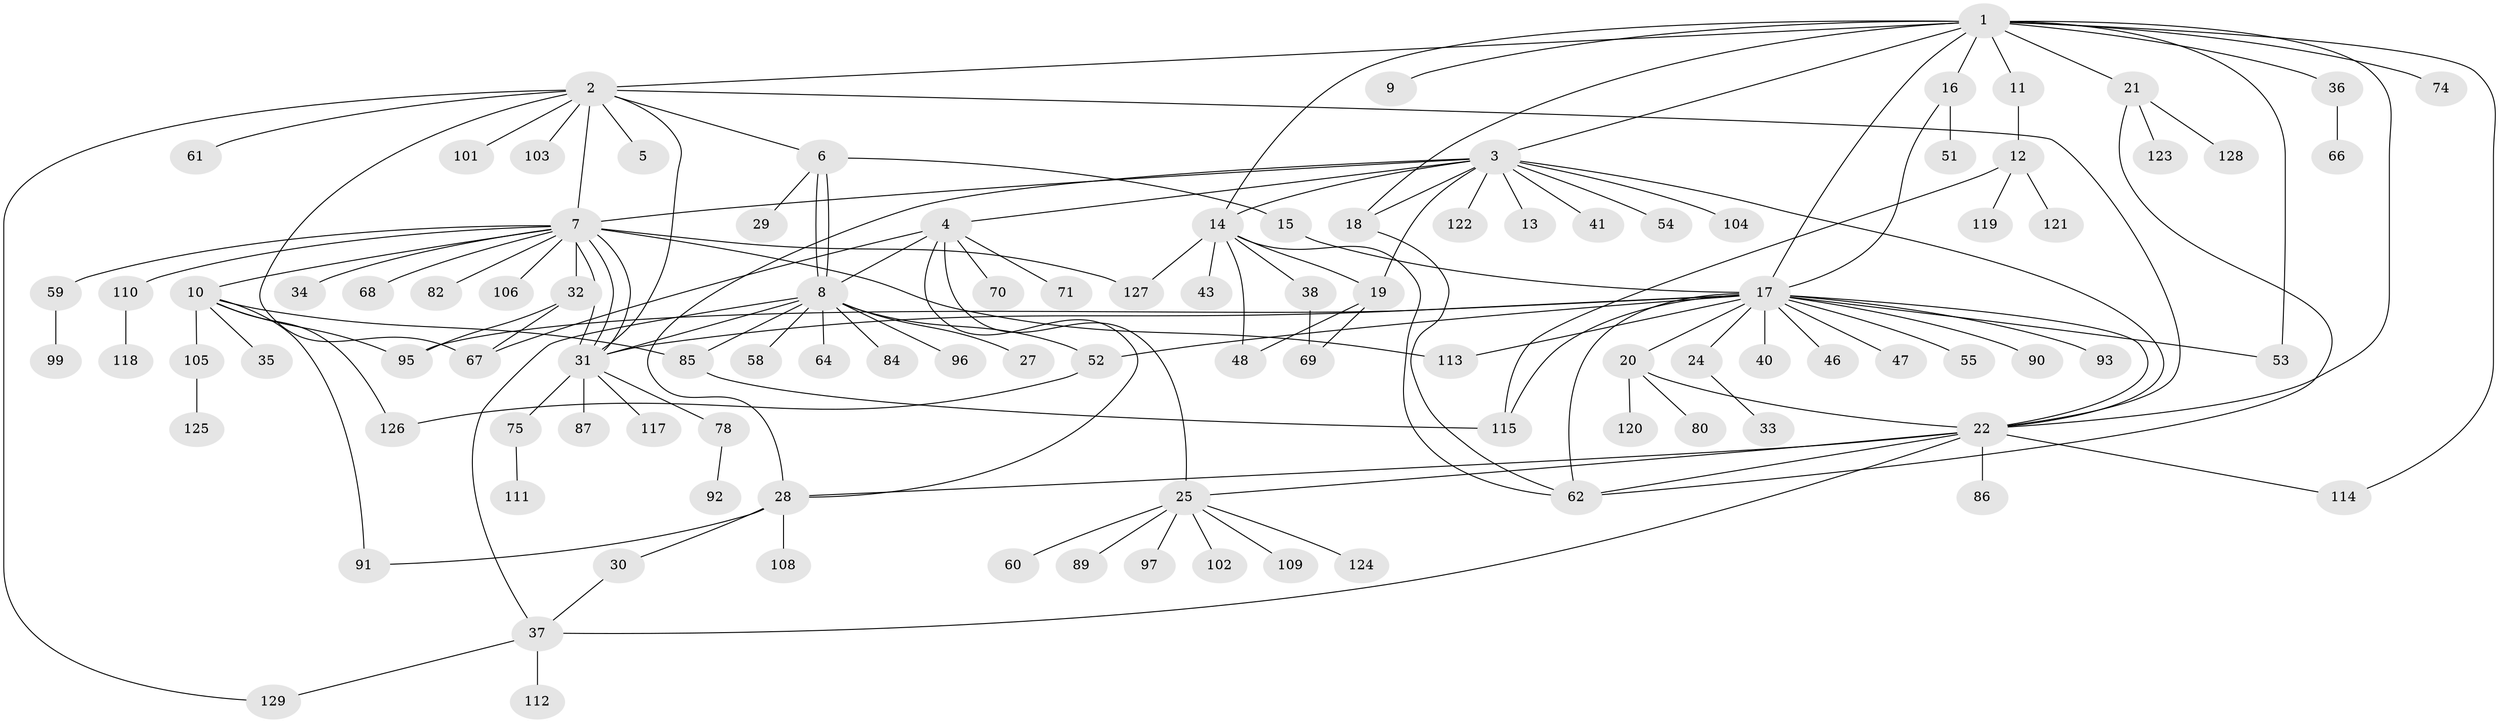 // Generated by graph-tools (version 1.1) at 2025/51/02/27/25 19:51:56]
// undirected, 104 vertices, 146 edges
graph export_dot {
graph [start="1"]
  node [color=gray90,style=filled];
  1 [super="+39"];
  2 [super="+94"];
  3 [super="+49"];
  4 [super="+44"];
  5;
  6;
  7 [super="+26"];
  8 [super="+56"];
  9;
  10 [super="+72"];
  11;
  12 [super="+107"];
  13;
  14 [super="+73"];
  15 [super="+77"];
  16;
  17 [super="+45"];
  18;
  19 [super="+98"];
  20;
  21 [super="+50"];
  22 [super="+23"];
  24 [super="+81"];
  25 [super="+79"];
  27;
  28 [super="+83"];
  29 [super="+42"];
  30;
  31 [super="+88"];
  32 [super="+57"];
  33;
  34;
  35;
  36;
  37 [super="+63"];
  38;
  40;
  41;
  43;
  46;
  47;
  48 [super="+65"];
  51;
  52;
  53;
  54;
  55;
  58;
  59;
  60 [super="+100"];
  61;
  62 [super="+76"];
  64;
  66;
  67;
  68;
  69;
  70;
  71;
  74;
  75;
  78;
  80;
  82;
  84;
  85;
  86;
  87;
  89;
  90;
  91;
  92;
  93;
  95 [super="+116"];
  96;
  97;
  99;
  101;
  102;
  103;
  104;
  105;
  106;
  108;
  109;
  110;
  111;
  112;
  113;
  114;
  115;
  117;
  118;
  119;
  120;
  121;
  122;
  123;
  124;
  125;
  126;
  127;
  128;
  129;
  1 -- 2;
  1 -- 3;
  1 -- 9;
  1 -- 11;
  1 -- 14;
  1 -- 16;
  1 -- 17;
  1 -- 18;
  1 -- 21;
  1 -- 36;
  1 -- 53;
  1 -- 74;
  1 -- 114;
  1 -- 22;
  2 -- 5;
  2 -- 6;
  2 -- 7;
  2 -- 22;
  2 -- 31;
  2 -- 61;
  2 -- 67;
  2 -- 101;
  2 -- 103;
  2 -- 129;
  3 -- 4;
  3 -- 7;
  3 -- 13;
  3 -- 14;
  3 -- 18;
  3 -- 22;
  3 -- 28;
  3 -- 41;
  3 -- 54;
  3 -- 104;
  3 -- 122;
  3 -- 19;
  4 -- 25 [weight=2];
  4 -- 67;
  4 -- 70;
  4 -- 71;
  4 -- 28;
  4 -- 8;
  6 -- 8;
  6 -- 8;
  6 -- 15;
  6 -- 29;
  7 -- 10;
  7 -- 31;
  7 -- 31;
  7 -- 31;
  7 -- 32;
  7 -- 34;
  7 -- 68;
  7 -- 106;
  7 -- 110;
  7 -- 113;
  7 -- 82;
  7 -- 59;
  7 -- 127;
  8 -- 27;
  8 -- 64;
  8 -- 85;
  8 -- 96;
  8 -- 37;
  8 -- 52;
  8 -- 84;
  8 -- 58;
  8 -- 31;
  10 -- 35;
  10 -- 85;
  10 -- 91;
  10 -- 126;
  10 -- 105;
  10 -- 95;
  11 -- 12;
  12 -- 115;
  12 -- 121;
  12 -- 119;
  14 -- 19;
  14 -- 38;
  14 -- 43;
  14 -- 62;
  14 -- 127;
  14 -- 48;
  15 -- 17;
  16 -- 17;
  16 -- 51;
  17 -- 20;
  17 -- 22;
  17 -- 24;
  17 -- 31;
  17 -- 40;
  17 -- 46;
  17 -- 47;
  17 -- 52;
  17 -- 53;
  17 -- 55;
  17 -- 62;
  17 -- 90;
  17 -- 93;
  17 -- 95;
  17 -- 113;
  17 -- 115;
  18 -- 62;
  19 -- 48;
  19 -- 69;
  20 -- 22;
  20 -- 80;
  20 -- 120;
  21 -- 62;
  21 -- 123;
  21 -- 128;
  22 -- 28;
  22 -- 86;
  22 -- 114;
  22 -- 37;
  22 -- 25;
  22 -- 62;
  24 -- 33;
  25 -- 60;
  25 -- 97;
  25 -- 124;
  25 -- 89;
  25 -- 109;
  25 -- 102;
  28 -- 30;
  28 -- 91;
  28 -- 108;
  30 -- 37;
  31 -- 75;
  31 -- 78;
  31 -- 87;
  31 -- 117;
  32 -- 67;
  32 -- 95;
  36 -- 66;
  37 -- 112;
  37 -- 129;
  38 -- 69;
  52 -- 126;
  59 -- 99;
  75 -- 111;
  78 -- 92;
  85 -- 115;
  105 -- 125;
  110 -- 118;
}
